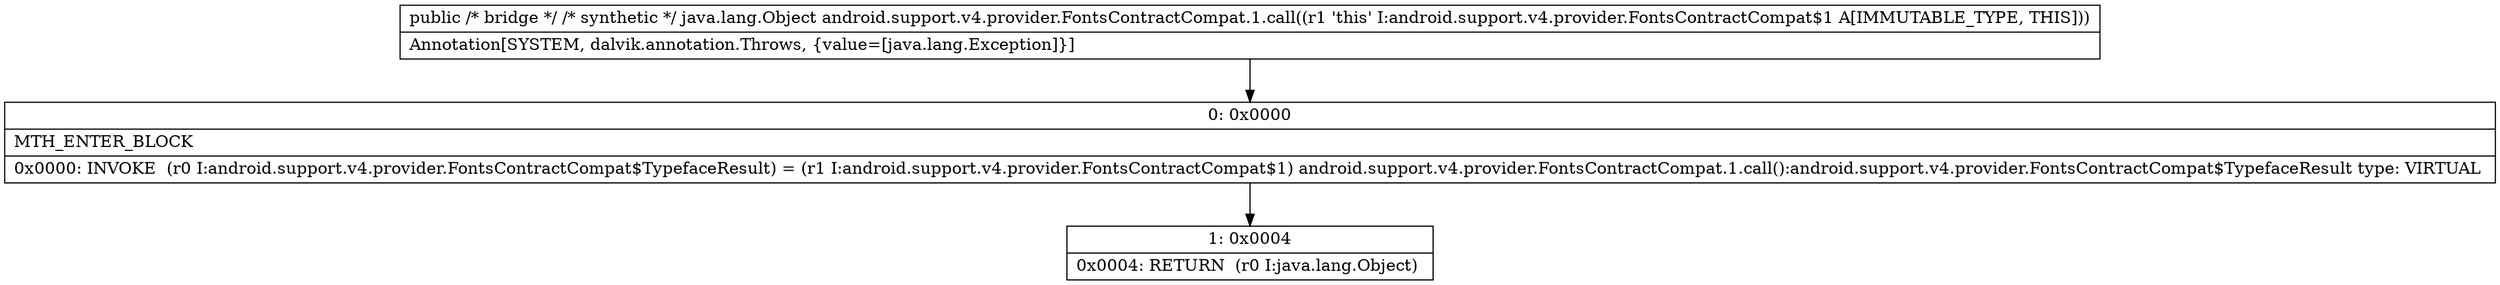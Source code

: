 digraph "CFG forandroid.support.v4.provider.FontsContractCompat.1.call()Ljava\/lang\/Object;" {
Node_0 [shape=record,label="{0\:\ 0x0000|MTH_ENTER_BLOCK\l|0x0000: INVOKE  (r0 I:android.support.v4.provider.FontsContractCompat$TypefaceResult) = (r1 I:android.support.v4.provider.FontsContractCompat$1) android.support.v4.provider.FontsContractCompat.1.call():android.support.v4.provider.FontsContractCompat$TypefaceResult type: VIRTUAL \l}"];
Node_1 [shape=record,label="{1\:\ 0x0004|0x0004: RETURN  (r0 I:java.lang.Object) \l}"];
MethodNode[shape=record,label="{public \/* bridge *\/ \/* synthetic *\/ java.lang.Object android.support.v4.provider.FontsContractCompat.1.call((r1 'this' I:android.support.v4.provider.FontsContractCompat$1 A[IMMUTABLE_TYPE, THIS]))  | Annotation[SYSTEM, dalvik.annotation.Throws, \{value=[java.lang.Exception]\}]\l}"];
MethodNode -> Node_0;
Node_0 -> Node_1;
}

